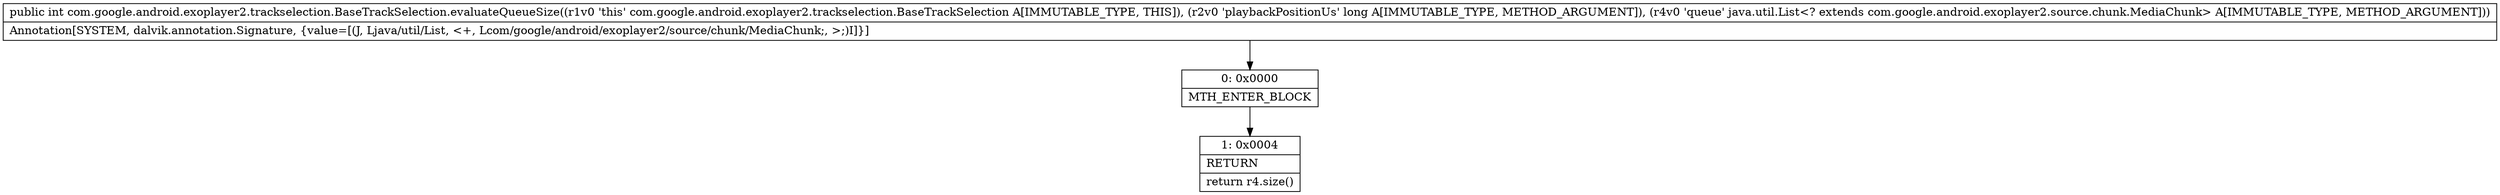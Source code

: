 digraph "CFG forcom.google.android.exoplayer2.trackselection.BaseTrackSelection.evaluateQueueSize(JLjava\/util\/List;)I" {
Node_0 [shape=record,label="{0\:\ 0x0000|MTH_ENTER_BLOCK\l}"];
Node_1 [shape=record,label="{1\:\ 0x0004|RETURN\l|return r4.size()\l}"];
MethodNode[shape=record,label="{public int com.google.android.exoplayer2.trackselection.BaseTrackSelection.evaluateQueueSize((r1v0 'this' com.google.android.exoplayer2.trackselection.BaseTrackSelection A[IMMUTABLE_TYPE, THIS]), (r2v0 'playbackPositionUs' long A[IMMUTABLE_TYPE, METHOD_ARGUMENT]), (r4v0 'queue' java.util.List\<? extends com.google.android.exoplayer2.source.chunk.MediaChunk\> A[IMMUTABLE_TYPE, METHOD_ARGUMENT]))  | Annotation[SYSTEM, dalvik.annotation.Signature, \{value=[(J, Ljava\/util\/List, \<+, Lcom\/google\/android\/exoplayer2\/source\/chunk\/MediaChunk;, \>;)I]\}]\l}"];
MethodNode -> Node_0;
Node_0 -> Node_1;
}


